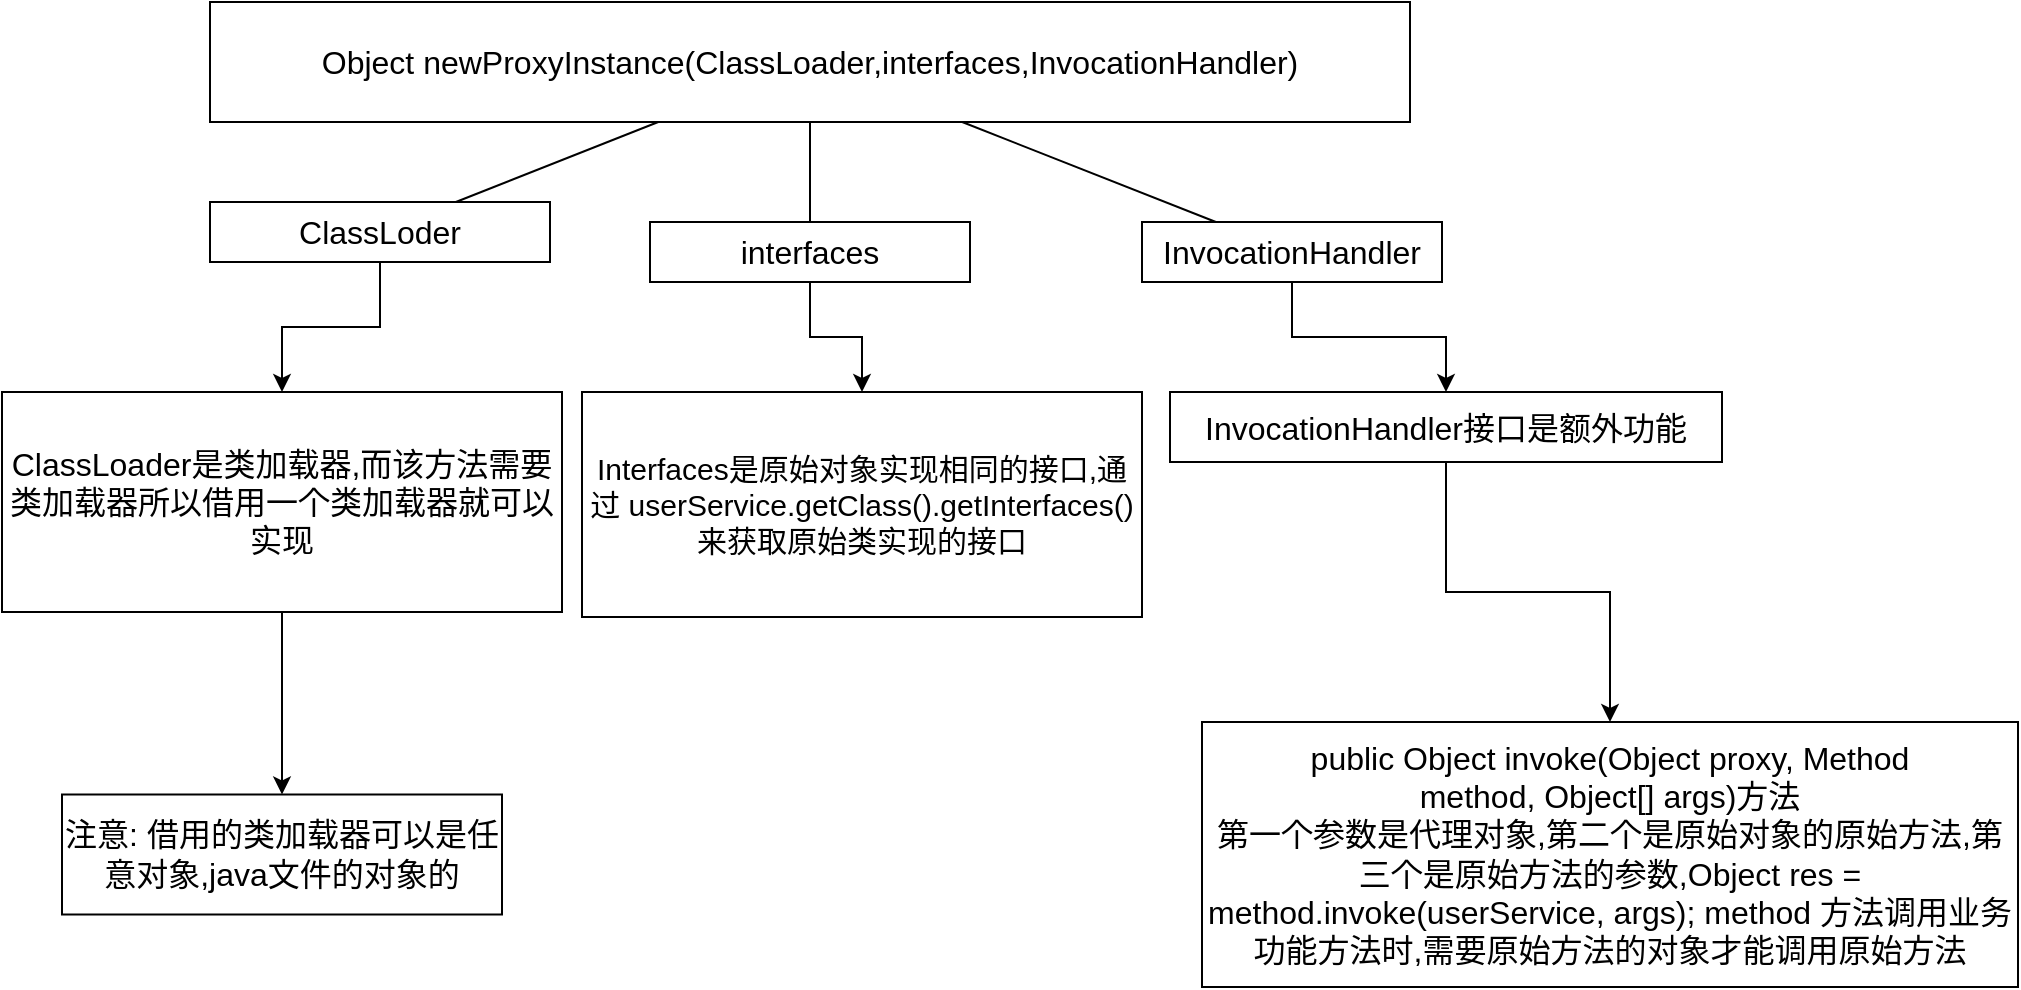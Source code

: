 <mxfile version="16.5.1" type="device"><diagram id="DIBZKrRr12bCORBDpXzs" name="第 1 页"><mxGraphModel dx="1422" dy="865" grid="0" gridSize="10" guides="1" tooltips="1" connect="1" arrows="1" fold="1" page="0" pageScale="1" pageWidth="827" pageHeight="1169" math="0" shadow="0"><root><mxCell id="0"/><mxCell id="1" parent="0"/><mxCell id="CGYEcrtqmVndqPZn9Bb--3" value="&lt;p&gt;&lt;font style=&quot;background-color: rgb(255 , 255 , 255) ; font-size: 16px&quot;&gt;Object newProxyInstance(ClassLoader,interfaces,InvocationHandler)&lt;/font&gt;&lt;/p&gt;" style="rounded=0;whiteSpace=wrap;html=1;fillColor=default;strokeColor=default;" vertex="1" parent="1"><mxGeometry x="414" y="150" width="600" height="60" as="geometry"/></mxCell><mxCell id="CGYEcrtqmVndqPZn9Bb--16" value="" style="edgeStyle=orthogonalEdgeStyle;rounded=0;orthogonalLoop=1;jettySize=auto;html=1;fontFamily=Helvetica;fontColor=#000000;" edge="1" parent="1" source="CGYEcrtqmVndqPZn9Bb--4" target="CGYEcrtqmVndqPZn9Bb--15"><mxGeometry relative="1" as="geometry"/></mxCell><mxCell id="CGYEcrtqmVndqPZn9Bb--4" value="&lt;font style=&quot;font-size: 16px&quot;&gt;ClassLoder&lt;/font&gt;" style="rounded=0;whiteSpace=wrap;html=1;labelBackgroundColor=#FFFFFF;fontFamily=Helvetica;fontColor=#000000;strokeColor=default;fillColor=default;" vertex="1" parent="1"><mxGeometry x="414" y="250" width="170" height="30" as="geometry"/></mxCell><mxCell id="CGYEcrtqmVndqPZn9Bb--5" value="" style="endArrow=none;html=1;rounded=0;fontFamily=Helvetica;fontColor=#000000;" edge="1" parent="1" source="CGYEcrtqmVndqPZn9Bb--4" target="CGYEcrtqmVndqPZn9Bb--3"><mxGeometry width="50" height="50" relative="1" as="geometry"><mxPoint x="500" y="290" as="sourcePoint"/><mxPoint x="550" y="240" as="targetPoint"/></mxGeometry></mxCell><mxCell id="CGYEcrtqmVndqPZn9Bb--18" value="" style="edgeStyle=orthogonalEdgeStyle;rounded=0;orthogonalLoop=1;jettySize=auto;html=1;fontFamily=Helvetica;fontColor=#000000;" edge="1" parent="1" source="CGYEcrtqmVndqPZn9Bb--6" target="CGYEcrtqmVndqPZn9Bb--17"><mxGeometry relative="1" as="geometry"/></mxCell><mxCell id="CGYEcrtqmVndqPZn9Bb--6" value="&lt;font style=&quot;font-size: 16px&quot;&gt;interfaces&lt;/font&gt;" style="rounded=0;whiteSpace=wrap;html=1;labelBackgroundColor=#FFFFFF;fontFamily=Helvetica;fontColor=#000000;strokeColor=default;fillColor=default;" vertex="1" parent="1"><mxGeometry x="634" y="260" width="160" height="30" as="geometry"/></mxCell><mxCell id="CGYEcrtqmVndqPZn9Bb--8" value="" style="endArrow=none;html=1;rounded=0;fontFamily=Helvetica;fontColor=#000000;exitX=0.5;exitY=0;exitDx=0;exitDy=0;" edge="1" parent="1" source="CGYEcrtqmVndqPZn9Bb--6" target="CGYEcrtqmVndqPZn9Bb--3"><mxGeometry width="50" height="50" relative="1" as="geometry"><mxPoint x="850" y="350" as="sourcePoint"/><mxPoint x="900" y="300" as="targetPoint"/></mxGeometry></mxCell><mxCell id="CGYEcrtqmVndqPZn9Bb--22" value="" style="edgeStyle=orthogonalEdgeStyle;rounded=0;orthogonalLoop=1;jettySize=auto;html=1;fontFamily=Helvetica;fontSize=16;fontColor=#000000;" edge="1" parent="1" source="CGYEcrtqmVndqPZn9Bb--10" target="CGYEcrtqmVndqPZn9Bb--21"><mxGeometry relative="1" as="geometry"/></mxCell><mxCell id="CGYEcrtqmVndqPZn9Bb--10" value="&lt;span style=&quot;font-size: 16px&quot;&gt;InvocationHandler&lt;/span&gt;" style="rounded=0;whiteSpace=wrap;html=1;labelBackgroundColor=#FFFFFF;fontFamily=Helvetica;fontColor=#000000;strokeColor=default;fillColor=default;" vertex="1" parent="1"><mxGeometry x="880" y="260" width="150" height="30" as="geometry"/></mxCell><mxCell id="CGYEcrtqmVndqPZn9Bb--11" value="" style="endArrow=none;html=1;rounded=0;fontFamily=Helvetica;fontColor=#000000;" edge="1" parent="1" source="CGYEcrtqmVndqPZn9Bb--10" target="CGYEcrtqmVndqPZn9Bb--3"><mxGeometry width="50" height="50" relative="1" as="geometry"><mxPoint x="880" y="270" as="sourcePoint"/><mxPoint x="930" y="220" as="targetPoint"/></mxGeometry></mxCell><mxCell id="CGYEcrtqmVndqPZn9Bb--26" value="" style="edgeStyle=orthogonalEdgeStyle;rounded=0;orthogonalLoop=1;jettySize=auto;html=1;fontFamily=Helvetica;fontSize=16;fontColor=#000000;" edge="1" parent="1" source="CGYEcrtqmVndqPZn9Bb--15" target="CGYEcrtqmVndqPZn9Bb--25"><mxGeometry relative="1" as="geometry"/></mxCell><mxCell id="CGYEcrtqmVndqPZn9Bb--15" value="&lt;font style=&quot;font-size: 16px&quot;&gt;ClassLoader是类加载器,而该方法需要类加载器所以借用一个类加载器就可以实现&lt;/font&gt;" style="whiteSpace=wrap;html=1;fontColor=#000000;rounded=0;labelBackgroundColor=#FFFFFF;" vertex="1" parent="1"><mxGeometry x="310" y="345" width="280" height="110" as="geometry"/></mxCell><mxCell id="CGYEcrtqmVndqPZn9Bb--17" value="&lt;p style=&quot;font-size: 15px&quot;&gt;Interfaces是原始对象实现相同的接口,&lt;span style=&quot;background-color: rgb(255 , 255 , 255)&quot;&gt;通过&amp;nbsp;&lt;span&gt;userService.getClass().getInterfaces()来获取原始类实现的接口&lt;/span&gt;&lt;/span&gt;&lt;/p&gt;" style="whiteSpace=wrap;html=1;fontColor=#000000;rounded=0;labelBackgroundColor=#FFFFFF;" vertex="1" parent="1"><mxGeometry x="600" y="345" width="280" height="112.5" as="geometry"/></mxCell><mxCell id="CGYEcrtqmVndqPZn9Bb--24" value="" style="edgeStyle=orthogonalEdgeStyle;rounded=0;orthogonalLoop=1;jettySize=auto;html=1;fontFamily=Helvetica;fontSize=16;fontColor=#000000;" edge="1" parent="1" source="CGYEcrtqmVndqPZn9Bb--21" target="CGYEcrtqmVndqPZn9Bb--23"><mxGeometry relative="1" as="geometry"/></mxCell><mxCell id="CGYEcrtqmVndqPZn9Bb--21" value="&lt;span style=&quot;background-color: rgb(255 , 255 , 255)&quot;&gt;&lt;font style=&quot;font-size: 16px&quot;&gt;InvocationHandler接口是额外功能&lt;/font&gt;&lt;/span&gt;" style="whiteSpace=wrap;html=1;fontColor=#000000;rounded=0;labelBackgroundColor=#FFFFFF;" vertex="1" parent="1"><mxGeometry x="894" y="345" width="276" height="35" as="geometry"/></mxCell><mxCell id="CGYEcrtqmVndqPZn9Bb--23" value="&lt;span style=&quot;font-size: 12pt&quot;&gt;public&amp;nbsp;&lt;/span&gt;&lt;span style=&quot;font-size: 12pt&quot;&gt;Object&amp;nbsp;&lt;/span&gt;&lt;span style=&quot;font-size: 12pt&quot;&gt;invoke&lt;/span&gt;&lt;span style=&quot;font-size: 12pt&quot;&gt;(Object proxy&lt;/span&gt;&lt;span style=&quot;font-size: 12pt&quot;&gt;,&amp;nbsp;&lt;/span&gt;&lt;span style=&quot;font-size: 12pt&quot;&gt;Method method&lt;/span&gt;&lt;span style=&quot;font-size: 12pt&quot;&gt;,&amp;nbsp;&lt;/span&gt;&lt;span style=&quot;font-size: 12pt&quot;&gt;Object[] args)方法&lt;br&gt;第一个参数是代理对象,第二个是原始对象的原始方法,第三个是原始方法的参数,&lt;/span&gt;&lt;span style=&quot;font-size: 12pt&quot;&gt;Object res = method.invoke(&lt;/span&gt;&lt;span style=&quot;font-size: 12pt&quot;&gt;userService&lt;/span&gt;&lt;span style=&quot;font-size: 12pt&quot;&gt;,&amp;nbsp;&lt;/span&gt;&lt;span style=&quot;font-size: 12pt&quot;&gt;args)&lt;/span&gt;&lt;span style=&quot;font-size: 12pt&quot;&gt;; method&amp;nbsp;方法调用业务功能方法时,需要原始方法的对象才能调用原始方法&lt;/span&gt;" style="whiteSpace=wrap;html=1;fontColor=#000000;rounded=0;labelBackgroundColor=#FFFFFF;" vertex="1" parent="1"><mxGeometry x="910" y="510" width="408" height="132.5" as="geometry"/></mxCell><mxCell id="CGYEcrtqmVndqPZn9Bb--25" value="&lt;font style=&quot;font-size: 16px&quot;&gt;注意:&amp;nbsp;借用的类加载器可以是任意对象,java文件的对象的&lt;/font&gt;" style="whiteSpace=wrap;html=1;fontColor=#000000;rounded=0;labelBackgroundColor=#FFFFFF;" vertex="1" parent="1"><mxGeometry x="340" y="546.25" width="220" height="60" as="geometry"/></mxCell></root></mxGraphModel></diagram></mxfile>